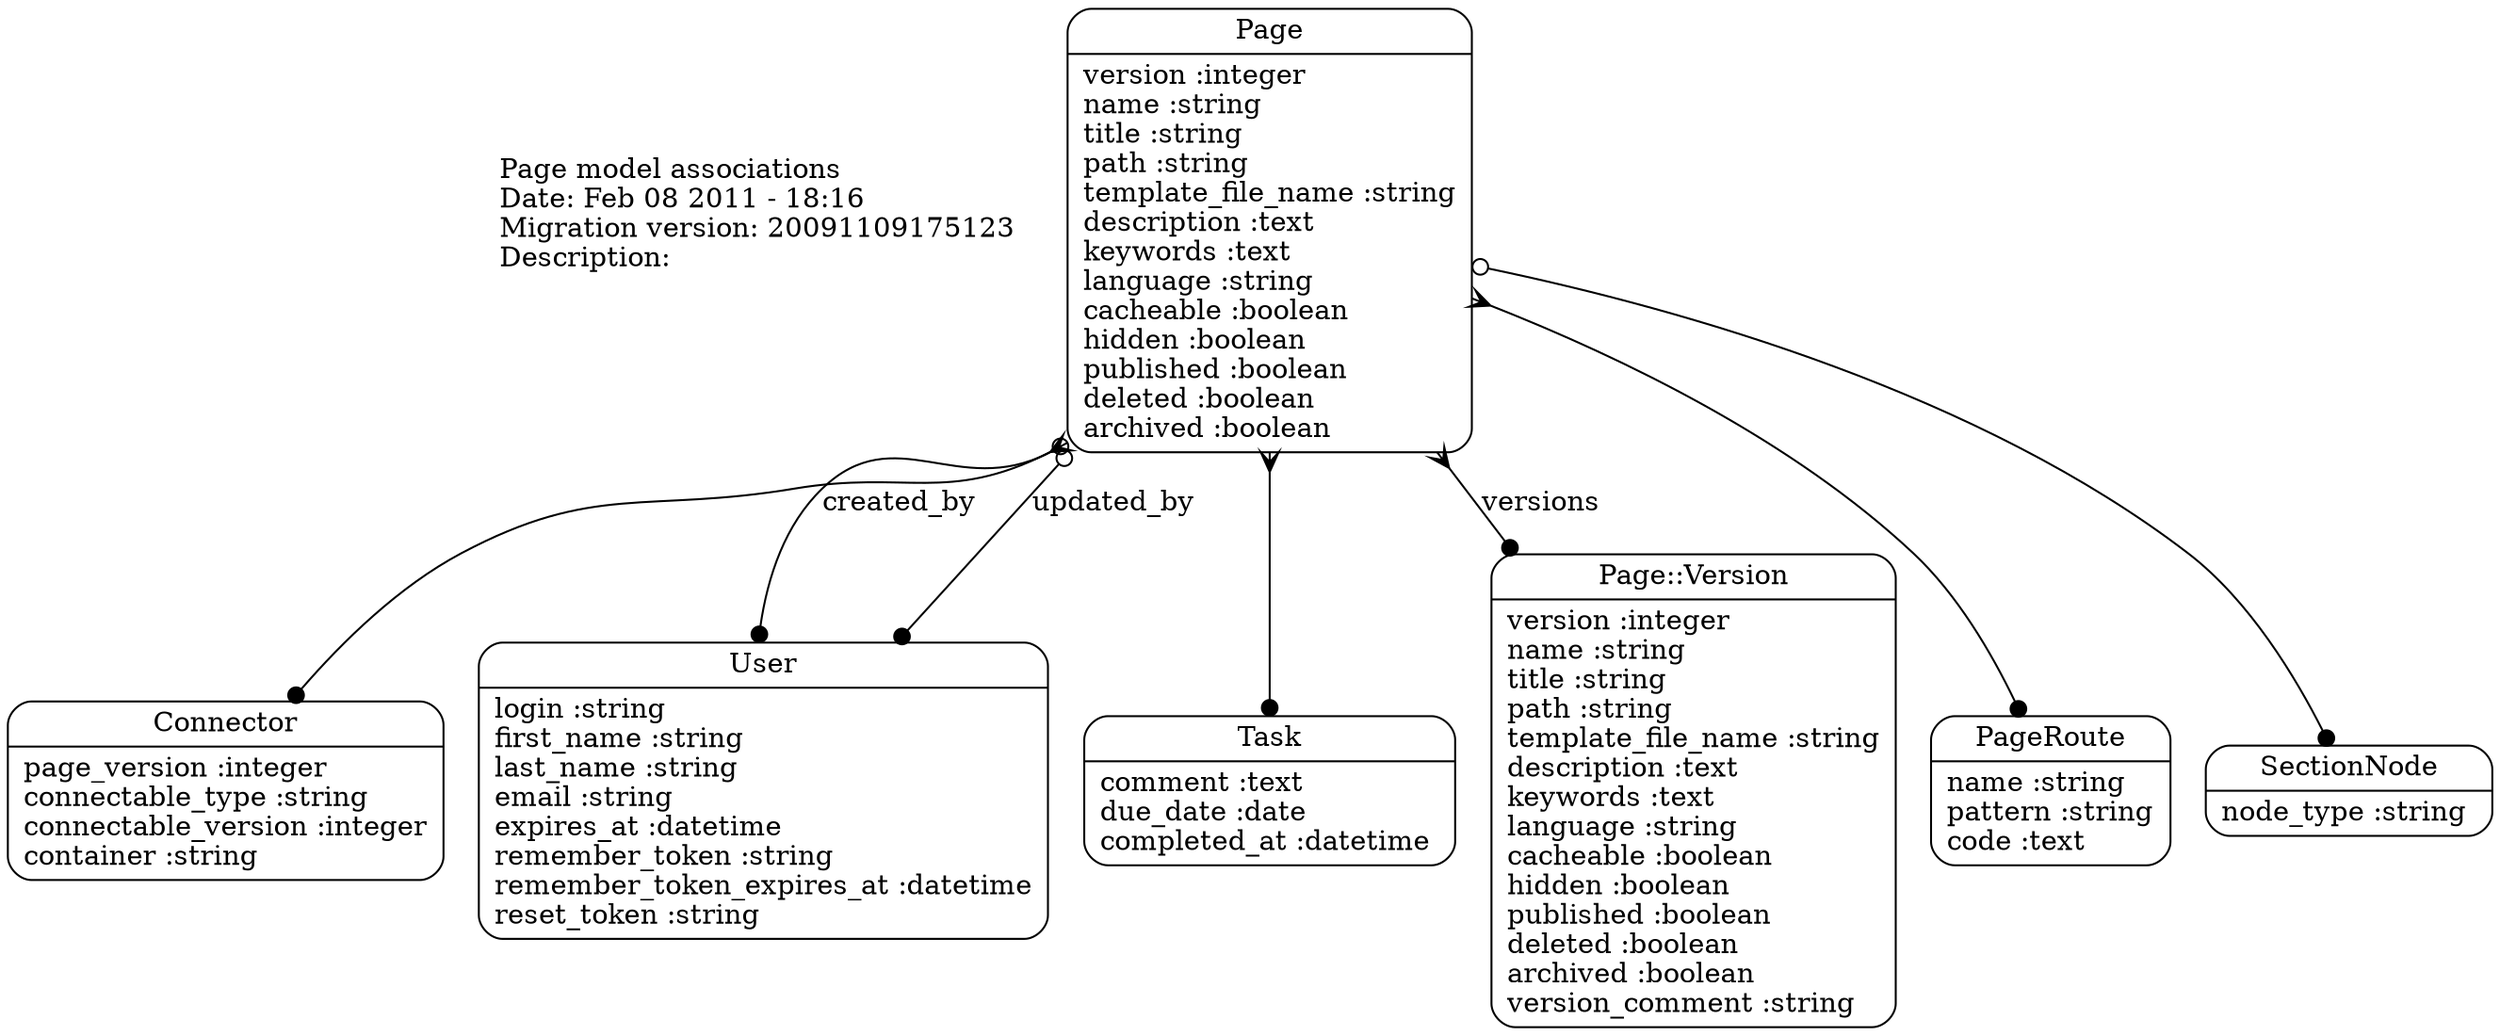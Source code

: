 digraph model_diagram {
	graph[overlap=false, splines=true]
	_diagram_info [shape="plaintext", label="Page model associations \lDate: Feb 08 2011 - 18:16\lMigration version: 20091109175123\lDescription: \l\l", fontsize=14]
	"Page" [label="{Page | version :integer\lname :string\ltitle :string\lpath :string\ltemplate_file_name :string\ldescription :text\lkeywords :text\llanguage :string\lcacheable :boolean\lhidden :boolean\lpublished :boolean\ldeleted :boolean\larchived :boolean \l} ", shape="Mrecord"]
	"Connector" [label="{Connector | page_version :integer\lconnectable_type :string\lconnectable_version :integer\lcontainer :string \l} ", shape="Mrecord"]
	"User" [label="{User | login :string\lfirst_name :string\llast_name :string\lemail :string\lexpires_at :datetime\lremember_token :string\lremember_token_expires_at :datetime\lreset_token :string \l} ", shape="Mrecord"]
	"Task" [label="{Task | comment :text\ldue_date :date\lcompleted_at :datetime \l} ", shape="Mrecord"]
	"Page::Version" [label="{Page::Version | version :integer\lname :string\ltitle :string\lpath :string\ltemplate_file_name :string\ldescription :text\lkeywords :text\llanguage :string\lcacheable :boolean\lhidden :boolean\lpublished :boolean\ldeleted :boolean\larchived :boolean\lversion_comment :string \l} ", shape="Mrecord"]
	"PageRoute" [label="{PageRoute | name :string\lpattern :string\lcode :text \l} ", shape="Mrecord"]
	"SectionNode" [label="{SectionNode | node_type :string \l} ", shape="Mrecord"]

 "Page" -> "Connector" [arrowtail="crow", dir="both", arrowhead="dot"]
  "Page" -> "User" [arrowtail="odot", dir="both", arrowhead="dot", label="created_by"]
  "Page" -> "Task" [arrowtail="crow", dir="both", arrowhead="dot"]
  "Page" -> "Page::Version" [arrowtail="crow", dir="both", arrowhead="dot", label="versions"]
  "Page" -> "PageRoute" [arrowtail="crow", dir="both", arrowhead="dot"]
  "Page" -> "User" [arrowtail="odot", dir="both", arrowhead="dot", label="updated_by"]
  "Page" -> "SectionNode" [arrowtail="odot", dir="both", arrowhead="dot"]
 }
